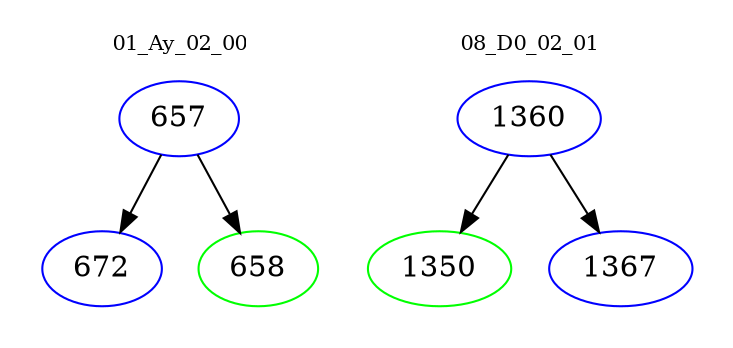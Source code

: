 digraph{
subgraph cluster_0 {
color = white
label = "01_Ay_02_00";
fontsize=10;
T0_657 [label="657", color="blue"]
T0_657 -> T0_672 [color="black"]
T0_672 [label="672", color="blue"]
T0_657 -> T0_658 [color="black"]
T0_658 [label="658", color="green"]
}
subgraph cluster_1 {
color = white
label = "08_D0_02_01";
fontsize=10;
T1_1360 [label="1360", color="blue"]
T1_1360 -> T1_1350 [color="black"]
T1_1350 [label="1350", color="green"]
T1_1360 -> T1_1367 [color="black"]
T1_1367 [label="1367", color="blue"]
}
}

